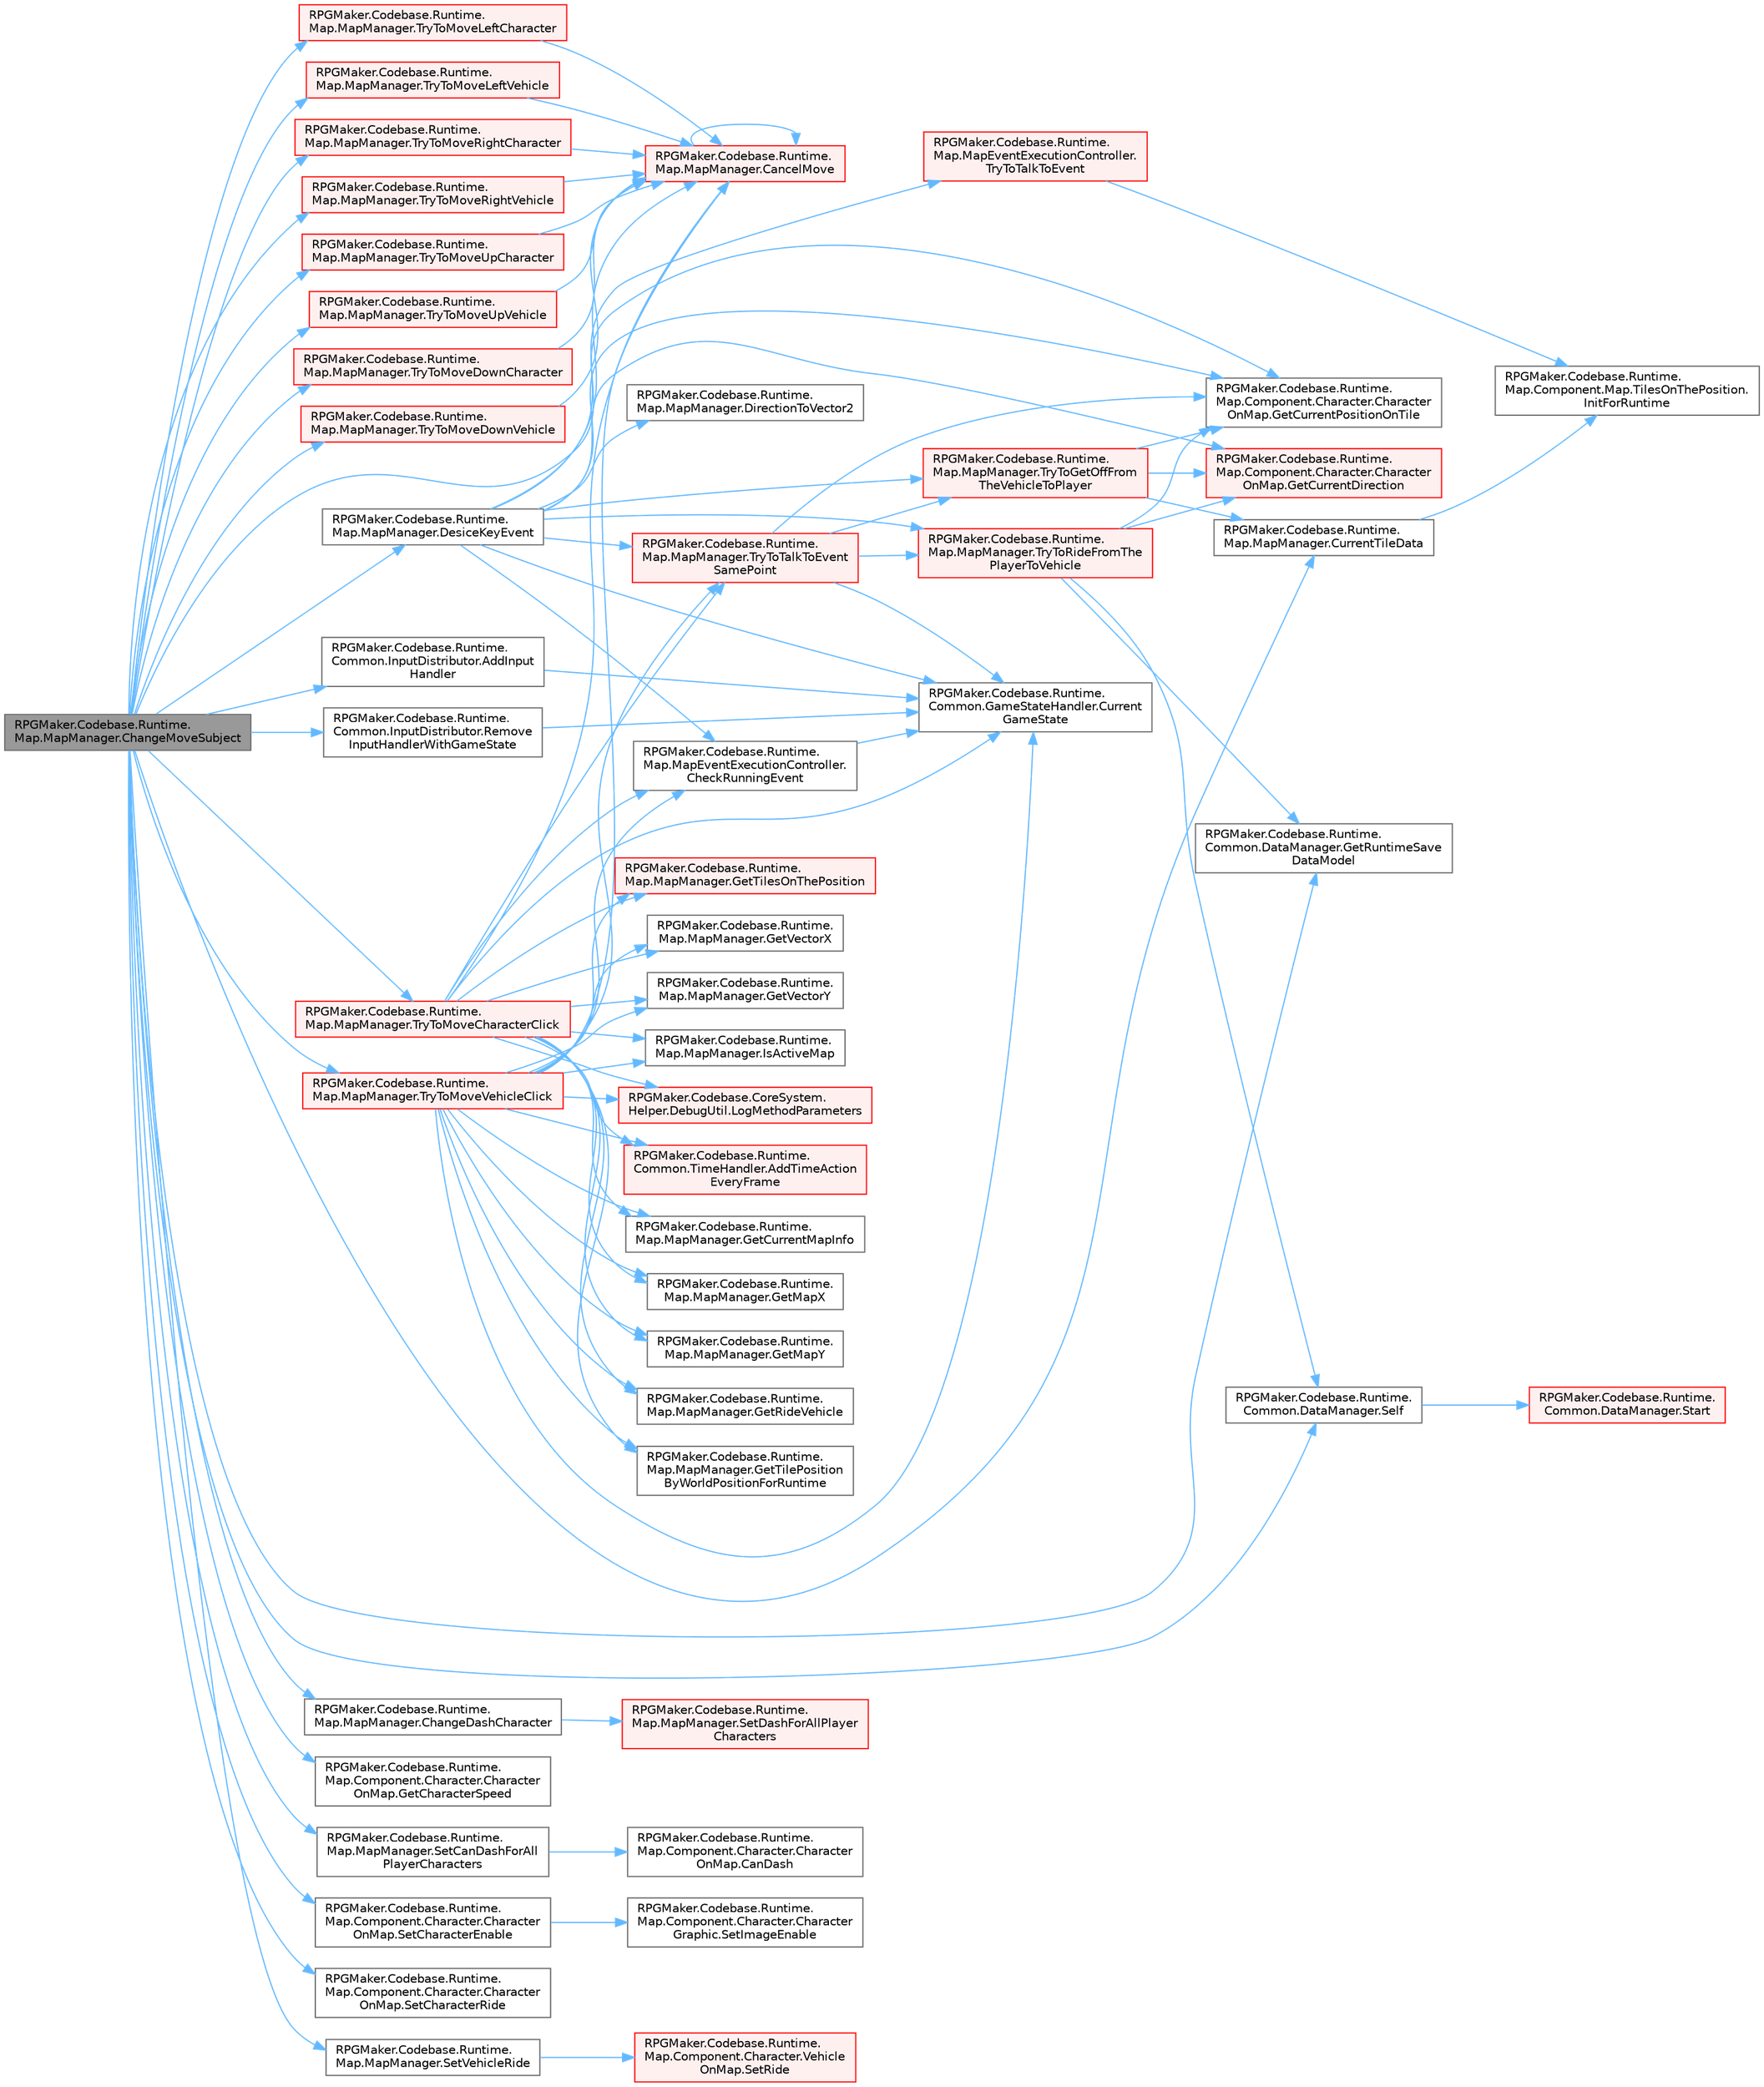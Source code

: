 digraph "RPGMaker.Codebase.Runtime.Map.MapManager.ChangeMoveSubject"
{
 // LATEX_PDF_SIZE
  bgcolor="transparent";
  edge [fontname=Helvetica,fontsize=10,labelfontname=Helvetica,labelfontsize=10];
  node [fontname=Helvetica,fontsize=10,shape=box,height=0.2,width=0.4];
  rankdir="LR";
  Node1 [id="Node000001",label="RPGMaker.Codebase.Runtime.\lMap.MapManager.ChangeMoveSubject",height=0.2,width=0.4,color="gray40", fillcolor="grey60", style="filled", fontcolor="black",tooltip=" "];
  Node1 -> Node2 [id="edge1_Node000001_Node000002",color="steelblue1",style="solid",tooltip=" "];
  Node2 [id="Node000002",label="RPGMaker.Codebase.Runtime.\lCommon.InputDistributor.AddInput\lHandler",height=0.2,width=0.4,color="grey40", fillcolor="white", style="filled",URL="$d3/df6/class_r_p_g_maker_1_1_codebase_1_1_runtime_1_1_common_1_1_input_distributor.html#a402385a83dcdf16396dde4ed413ffc74",tooltip="😁 キーやマウスのイベントに対して実行するコールバック処理の登録"];
  Node2 -> Node3 [id="edge2_Node000002_Node000003",color="steelblue1",style="solid",tooltip=" "];
  Node3 [id="Node000003",label="RPGMaker.Codebase.Runtime.\lCommon.GameStateHandler.Current\lGameState",height=0.2,width=0.4,color="grey40", fillcolor="white", style="filled",URL="$de/d2c/class_r_p_g_maker_1_1_codebase_1_1_runtime_1_1_common_1_1_game_state_handler.html#adce58ef0480f995976ab60592c9add27",tooltip="😁 現在の状態を返却する."];
  Node1 -> Node4 [id="edge3_Node000001_Node000004",color="steelblue1",style="solid",tooltip=" "];
  Node4 [id="Node000004",label="RPGMaker.Codebase.Runtime.\lMap.MapManager.ChangeDashCharacter",height=0.2,width=0.4,color="grey40", fillcolor="white", style="filled",URL="$d5/d0f/class_r_p_g_maker_1_1_codebase_1_1_runtime_1_1_map_1_1_map_manager.html#ae343073e8e052c2d583ec6ea5eb1a04b",tooltip="キャラクターのダッシュ、非ダッシュ切り替え"];
  Node4 -> Node5 [id="edge4_Node000004_Node000005",color="steelblue1",style="solid",tooltip=" "];
  Node5 [id="Node000005",label="RPGMaker.Codebase.Runtime.\lMap.MapManager.SetDashForAllPlayer\lCharacters",height=0.2,width=0.4,color="red", fillcolor="#FFF0F0", style="filled",URL="$d5/d0f/class_r_p_g_maker_1_1_codebase_1_1_runtime_1_1_map_1_1_map_manager.html#ada22aeaa3bfd3b22661663a7a03b111f",tooltip="ダッシュ中かどうかの設定。"];
  Node1 -> Node7 [id="edge5_Node000001_Node000007",color="steelblue1",style="solid",tooltip=" "];
  Node7 [id="Node000007",label="RPGMaker.Codebase.Runtime.\lMap.MapManager.CurrentTileData",height=0.2,width=0.4,color="grey40", fillcolor="white", style="filled",URL="$d5/d0f/class_r_p_g_maker_1_1_codebase_1_1_runtime_1_1_map_1_1_map_manager.html#a6bd3ed94e7072c1d31769481ffb80100",tooltip="現在のマップのTilesOnThePositionを返却"];
  Node7 -> Node8 [id="edge6_Node000007_Node000008",color="steelblue1",style="solid",tooltip=" "];
  Node8 [id="Node000008",label="RPGMaker.Codebase.Runtime.\lMap.Component.Map.TilesOnThePosition.\lInitForRuntime",height=0.2,width=0.4,color="grey40", fillcolor="white", style="filled",URL="$d6/dfd/class_r_p_g_maker_1_1_codebase_1_1_runtime_1_1_map_1_1_component_1_1_map_1_1_tiles_on_the_position.html#a8398da125f7b80fed7caf475f9f03da8",tooltip="初期化"];
  Node1 -> Node9 [id="edge7_Node000001_Node000009",color="steelblue1",style="solid",tooltip=" "];
  Node9 [id="Node000009",label="RPGMaker.Codebase.Runtime.\lMap.MapManager.DesiceKeyEvent",height=0.2,width=0.4,color="grey40", fillcolor="white", style="filled",URL="$d5/d0f/class_r_p_g_maker_1_1_codebase_1_1_runtime_1_1_map_1_1_map_manager.html#a2655da596d391627e8c2f71e6e490b62",tooltip="目の前にイベントがあり、その発動契機がTalkであればイベントを開始する"];
  Node9 -> Node10 [id="edge8_Node000009_Node000010",color="steelblue1",style="solid",tooltip=" "];
  Node10 [id="Node000010",label="RPGMaker.Codebase.Runtime.\lMap.MapManager.CancelMove",height=0.2,width=0.4,color="red", fillcolor="#FFF0F0", style="filled",URL="$d5/d0f/class_r_p_g_maker_1_1_codebase_1_1_runtime_1_1_map_1_1_map_manager.html#aec356ba03028b9e11ece2ceb38d7f3cf",tooltip=" "];
  Node10 -> Node10 [id="edge9_Node000010_Node000010",color="steelblue1",style="solid",tooltip=" "];
  Node9 -> Node15 [id="edge10_Node000009_Node000015",color="steelblue1",style="solid",tooltip=" "];
  Node15 [id="Node000015",label="RPGMaker.Codebase.Runtime.\lMap.MapEventExecutionController.\lCheckRunningEvent",height=0.2,width=0.4,color="grey40", fillcolor="white", style="filled",URL="$db/d6c/class_r_p_g_maker_1_1_codebase_1_1_runtime_1_1_map_1_1_map_event_execution_controller.html#aeaee3de09388ebf0bd140c0e4c831d56",tooltip="イベント実行中で、MAPやバトル側でキー操作を受け付け可能かどうかを返却する"];
  Node15 -> Node3 [id="edge11_Node000015_Node000003",color="steelblue1",style="solid",tooltip=" "];
  Node9 -> Node3 [id="edge12_Node000009_Node000003",color="steelblue1",style="solid",tooltip=" "];
  Node9 -> Node249 [id="edge13_Node000009_Node000249",color="steelblue1",style="solid",tooltip=" "];
  Node249 [id="Node000249",label="RPGMaker.Codebase.Runtime.\lMap.MapManager.DirectionToVector2",height=0.2,width=0.4,color="grey40", fillcolor="white", style="filled",URL="$d5/d0f/class_r_p_g_maker_1_1_codebase_1_1_runtime_1_1_map_1_1_map_manager.html#aeb557b12feaf048ae33b8257e1cb3ba1",tooltip="向きからVector2を取得。"];
  Node9 -> Node177 [id="edge14_Node000009_Node000177",color="steelblue1",style="solid",tooltip=" "];
  Node177 [id="Node000177",label="RPGMaker.Codebase.Runtime.\lMap.Component.Character.Character\lOnMap.GetCurrentDirection",height=0.2,width=0.4,color="red", fillcolor="#FFF0F0", style="filled",URL="$d0/dad/class_r_p_g_maker_1_1_codebase_1_1_runtime_1_1_map_1_1_component_1_1_character_1_1_character_on_map.html#a5fb2129b6ab88b1ef5d20e6a304e0391",tooltip="現在の向きを取得"];
  Node9 -> Node135 [id="edge15_Node000009_Node000135",color="steelblue1",style="solid",tooltip=" "];
  Node135 [id="Node000135",label="RPGMaker.Codebase.Runtime.\lMap.Component.Character.Character\lOnMap.GetCurrentPositionOnTile",height=0.2,width=0.4,color="grey40", fillcolor="white", style="filled",URL="$d0/dad/class_r_p_g_maker_1_1_codebase_1_1_runtime_1_1_map_1_1_component_1_1_character_1_1_character_on_map.html#ad595963f96c284bcc874ab574c3635f4",tooltip="現在のタイル位置を取得"];
  Node9 -> Node231 [id="edge16_Node000009_Node000231",color="steelblue1",style="solid",tooltip=" "];
  Node231 [id="Node000231",label="RPGMaker.Codebase.Runtime.\lMap.MapManager.TryToGetOffFrom\lTheVehicleToPlayer",height=0.2,width=0.4,color="red", fillcolor="#FFF0F0", style="filled",URL="$d5/d0f/class_r_p_g_maker_1_1_codebase_1_1_runtime_1_1_map_1_1_map_manager.html#a3232c5cf05cce0b13dd68035f5ba8604",tooltip="乗り物から降りる"];
  Node231 -> Node7 [id="edge17_Node000231_Node000007",color="steelblue1",style="solid",tooltip=" "];
  Node231 -> Node177 [id="edge18_Node000231_Node000177",color="steelblue1",style="solid",tooltip=" "];
  Node231 -> Node135 [id="edge19_Node000231_Node000135",color="steelblue1",style="solid",tooltip=" "];
  Node9 -> Node243 [id="edge20_Node000009_Node000243",color="steelblue1",style="solid",tooltip=" "];
  Node243 [id="Node000243",label="RPGMaker.Codebase.Runtime.\lMap.MapManager.TryToRideFromThe\lPlayerToVehicle",height=0.2,width=0.4,color="red", fillcolor="#FFF0F0", style="filled",URL="$d5/d0f/class_r_p_g_maker_1_1_codebase_1_1_runtime_1_1_map_1_1_map_manager.html#af833ea891460fe653ce5b7900b86e151",tooltip="乗り物に乗る"];
  Node243 -> Node177 [id="edge21_Node000243_Node000177",color="steelblue1",style="solid",tooltip=" "];
  Node243 -> Node135 [id="edge22_Node000243_Node000135",color="steelblue1",style="solid",tooltip=" "];
  Node243 -> Node48 [id="edge23_Node000243_Node000048",color="steelblue1",style="solid",tooltip=" "];
  Node48 [id="Node000048",label="RPGMaker.Codebase.Runtime.\lCommon.DataManager.GetRuntimeSave\lDataModel",height=0.2,width=0.4,color="grey40", fillcolor="white", style="filled",URL="$d5/d08/class_r_p_g_maker_1_1_codebase_1_1_runtime_1_1_common_1_1_data_manager.html#aa008ccb1bfddc97c2c6618cfe1fe9ab9",tooltip="😁 実行時保存データ・モデル取得"];
  Node243 -> Node51 [id="edge24_Node000243_Node000051",color="steelblue1",style="solid",tooltip=" "];
  Node51 [id="Node000051",label="RPGMaker.Codebase.Runtime.\lCommon.DataManager.Self",height=0.2,width=0.4,color="grey40", fillcolor="white", style="filled",URL="$d5/d08/class_r_p_g_maker_1_1_codebase_1_1_runtime_1_1_common_1_1_data_manager.html#a8f0a40fd71fe0a873d1905e106299934",tooltip="😁 自身"];
  Node51 -> Node52 [id="edge25_Node000051_Node000052",color="steelblue1",style="solid",tooltip=" "];
  Node52 [id="Node000052",label="RPGMaker.Codebase.Runtime.\lCommon.DataManager.Start",height=0.2,width=0.4,color="red", fillcolor="#FFF0F0", style="filled",URL="$d5/d08/class_r_p_g_maker_1_1_codebase_1_1_runtime_1_1_common_1_1_data_manager.html#ace8f5b29b336a071e6383ecdbe0f85c5",tooltip="😁 開始"];
  Node9 -> Node250 [id="edge26_Node000009_Node000250",color="steelblue1",style="solid",tooltip=" "];
  Node250 [id="Node000250",label="RPGMaker.Codebase.Runtime.\lMap.MapEventExecutionController.\lTryToTalkToEvent",height=0.2,width=0.4,color="red", fillcolor="#FFF0F0", style="filled",URL="$db/d6c/class_r_p_g_maker_1_1_codebase_1_1_runtime_1_1_map_1_1_map_event_execution_controller.html#af3617ac5a414c04e062dc020dadefd74",tooltip="アクションキーでイベントを実行する"];
  Node250 -> Node8 [id="edge27_Node000250_Node000008",color="steelblue1",style="solid",tooltip=" "];
  Node9 -> Node230 [id="edge28_Node000009_Node000230",color="steelblue1",style="solid",tooltip=" "];
  Node230 [id="Node000230",label="RPGMaker.Codebase.Runtime.\lMap.MapManager.TryToTalkToEvent\lSamePoint",height=0.2,width=0.4,color="red", fillcolor="#FFF0F0", style="filled",URL="$d5/d0f/class_r_p_g_maker_1_1_codebase_1_1_runtime_1_1_map_1_1_map_manager.html#a0fbfc4078a6e1d77a62009a7ac3985c4",tooltip=" "];
  Node230 -> Node3 [id="edge29_Node000230_Node000003",color="steelblue1",style="solid",tooltip=" "];
  Node230 -> Node135 [id="edge30_Node000230_Node000135",color="steelblue1",style="solid",tooltip=" "];
  Node230 -> Node231 [id="edge31_Node000230_Node000231",color="steelblue1",style="solid",tooltip=" "];
  Node230 -> Node243 [id="edge32_Node000230_Node000243",color="steelblue1",style="solid",tooltip=" "];
  Node1 -> Node251 [id="edge33_Node000001_Node000251",color="steelblue1",style="solid",tooltip=" "];
  Node251 [id="Node000251",label="RPGMaker.Codebase.Runtime.\lMap.Component.Character.Character\lOnMap.GetCharacterSpeed",height=0.2,width=0.4,color="grey40", fillcolor="white", style="filled",URL="$d0/dad/class_r_p_g_maker_1_1_codebase_1_1_runtime_1_1_map_1_1_component_1_1_character_1_1_character_on_map.html#a3728efd56f8c93ccb040cbb6523854e2",tooltip=" "];
  Node1 -> Node135 [id="edge34_Node000001_Node000135",color="steelblue1",style="solid",tooltip=" "];
  Node1 -> Node48 [id="edge35_Node000001_Node000048",color="steelblue1",style="solid",tooltip=" "];
  Node1 -> Node252 [id="edge36_Node000001_Node000252",color="steelblue1",style="solid",tooltip=" "];
  Node252 [id="Node000252",label="RPGMaker.Codebase.Runtime.\lCommon.InputDistributor.Remove\lInputHandlerWithGameState",height=0.2,width=0.4,color="grey40", fillcolor="white", style="filled",URL="$d3/df6/class_r_p_g_maker_1_1_codebase_1_1_runtime_1_1_common_1_1_input_distributor.html#a94f2b7f6d7e8ce2a8cef3862a2199c67",tooltip="😁 GameStateに紐づくキーやマウスのイベントを破棄する"];
  Node252 -> Node3 [id="edge37_Node000252_Node000003",color="steelblue1",style="solid",tooltip=" "];
  Node1 -> Node51 [id="edge38_Node000001_Node000051",color="steelblue1",style="solid",tooltip=" "];
  Node1 -> Node96 [id="edge39_Node000001_Node000096",color="steelblue1",style="solid",tooltip=" "];
  Node96 [id="Node000096",label="RPGMaker.Codebase.Runtime.\lMap.MapManager.SetCanDashForAll\lPlayerCharacters",height=0.2,width=0.4,color="grey40", fillcolor="white", style="filled",URL="$d5/d0f/class_r_p_g_maker_1_1_codebase_1_1_runtime_1_1_map_1_1_map_manager.html#ad6f2476571aacddc416bc299ab747122",tooltip="ダッシュ可能かどうかの設定。"];
  Node96 -> Node97 [id="edge40_Node000096_Node000097",color="steelblue1",style="solid",tooltip=" "];
  Node97 [id="Node000097",label="RPGMaker.Codebase.Runtime.\lMap.Component.Character.Character\lOnMap.CanDash",height=0.2,width=0.4,color="grey40", fillcolor="white", style="filled",URL="$d0/dad/class_r_p_g_maker_1_1_codebase_1_1_runtime_1_1_map_1_1_component_1_1_character_1_1_character_on_map.html#a3fc00738746a32a3f613a3eff7fc1ee1",tooltip=" "];
  Node1 -> Node241 [id="edge41_Node000001_Node000241",color="steelblue1",style="solid",tooltip=" "];
  Node241 [id="Node000241",label="RPGMaker.Codebase.Runtime.\lMap.Component.Character.Character\lOnMap.SetCharacterEnable",height=0.2,width=0.4,color="grey40", fillcolor="white", style="filled",URL="$d0/dad/class_r_p_g_maker_1_1_codebase_1_1_runtime_1_1_map_1_1_component_1_1_character_1_1_character_on_map.html#a756f1d45637d9696729bae9d07e79b81",tooltip=" "];
  Node241 -> Node242 [id="edge42_Node000241_Node000242",color="steelblue1",style="solid",tooltip=" "];
  Node242 [id="Node000242",label="RPGMaker.Codebase.Runtime.\lMap.Component.Character.Character\lGraphic.SetImageEnable",height=0.2,width=0.4,color="grey40", fillcolor="white", style="filled",URL="$da/d44/class_r_p_g_maker_1_1_codebase_1_1_runtime_1_1_map_1_1_component_1_1_character_1_1_character_graphic.html#ac33a03bd570ff0d21a2a74bebf8a949c",tooltip="😁 画像の表示を有効にするかどうかの切り替え"];
  Node1 -> Node253 [id="edge43_Node000001_Node000253",color="steelblue1",style="solid",tooltip=" "];
  Node253 [id="Node000253",label="RPGMaker.Codebase.Runtime.\lMap.Component.Character.Character\lOnMap.SetCharacterRide",height=0.2,width=0.4,color="grey40", fillcolor="white", style="filled",URL="$d0/dad/class_r_p_g_maker_1_1_codebase_1_1_runtime_1_1_map_1_1_component_1_1_character_1_1_character_on_map.html#a4b089ec6488b17ceb7a6990d08a165f3",tooltip=" "];
  Node1 -> Node254 [id="edge44_Node000001_Node000254",color="steelblue1",style="solid",tooltip=" "];
  Node254 [id="Node000254",label="RPGMaker.Codebase.Runtime.\lMap.MapManager.SetVehicleRide",height=0.2,width=0.4,color="grey40", fillcolor="white", style="filled",URL="$d5/d0f/class_r_p_g_maker_1_1_codebase_1_1_runtime_1_1_map_1_1_map_manager.html#af10ca0bbb27b59ceedfbdc9e4b8d5894",tooltip=" "];
  Node254 -> Node255 [id="edge45_Node000254_Node000255",color="steelblue1",style="solid",tooltip=" "];
  Node255 [id="Node000255",label="RPGMaker.Codebase.Runtime.\lMap.Component.Character.Vehicle\lOnMap.SetRide",height=0.2,width=0.4,color="red", fillcolor="#FFF0F0", style="filled",URL="$d0/d9c/class_r_p_g_maker_1_1_codebase_1_1_runtime_1_1_map_1_1_component_1_1_character_1_1_vehicle_on_map.html#a1d8d7632dc035102e2a6e9f6f13df60e",tooltip="乗降状態を設定。"];
  Node1 -> Node260 [id="edge46_Node000001_Node000260",color="steelblue1",style="solid",tooltip=" "];
  Node260 [id="Node000260",label="RPGMaker.Codebase.Runtime.\lMap.MapManager.TryToMoveCharacterClick",height=0.2,width=0.4,color="red", fillcolor="#FFF0F0", style="filled",URL="$d5/d0f/class_r_p_g_maker_1_1_codebase_1_1_runtime_1_1_map_1_1_map_manager.html#a3a7ad6e6d848e31770443541b2113049",tooltip="キャラクターの移動を試行する （対象位置が進入不可の場合は向きだけ変える）"];
  Node260 -> Node131 [id="edge47_Node000260_Node000131",color="steelblue1",style="solid",tooltip=" "];
  Node131 [id="Node000131",label="RPGMaker.Codebase.Runtime.\lCommon.TimeHandler.AddTimeAction\lEveryFrame",height=0.2,width=0.4,color="red", fillcolor="#FFF0F0", style="filled",URL="$d3/dac/class_r_p_g_maker_1_1_codebase_1_1_runtime_1_1_common_1_1_time_handler.html#ac9871a57a401c0da5670b07803acc775",tooltip="😁 実行するActionの登録（毎フレーム）"];
  Node260 -> Node10 [id="edge48_Node000260_Node000010",color="steelblue1",style="solid",tooltip=" "];
  Node260 -> Node15 [id="edge49_Node000260_Node000015",color="steelblue1",style="solid",tooltip=" "];
  Node260 -> Node3 [id="edge50_Node000260_Node000003",color="steelblue1",style="solid",tooltip=" "];
  Node260 -> Node261 [id="edge51_Node000260_Node000261",color="steelblue1",style="solid",tooltip=" "];
  Node261 [id="Node000261",label="RPGMaker.Codebase.Runtime.\lMap.MapManager.GetCurrentMapInfo",height=0.2,width=0.4,color="grey40", fillcolor="white", style="filled",URL="$d5/d0f/class_r_p_g_maker_1_1_codebase_1_1_runtime_1_1_map_1_1_map_manager.html#a79c2c0f6890abd9eb4fb1e5a60fadd82",tooltip=" "];
  Node260 -> Node27 [id="edge52_Node000260_Node000027",color="steelblue1",style="solid",tooltip=" "];
  Node27 [id="Node000027",label="RPGMaker.Codebase.Runtime.\lMap.MapManager.GetMapX",height=0.2,width=0.4,color="grey40", fillcolor="white", style="filled",URL="$d5/d0f/class_r_p_g_maker_1_1_codebase_1_1_runtime_1_1_map_1_1_map_manager.html#ae295af6e489588fd588c53c234f8431b",tooltip=" "];
  Node260 -> Node28 [id="edge53_Node000260_Node000028",color="steelblue1",style="solid",tooltip=" "];
  Node28 [id="Node000028",label="RPGMaker.Codebase.Runtime.\lMap.MapManager.GetMapY",height=0.2,width=0.4,color="grey40", fillcolor="white", style="filled",URL="$d5/d0f/class_r_p_g_maker_1_1_codebase_1_1_runtime_1_1_map_1_1_map_manager.html#a9d72367ad83cfe26b269e0ce57a79ac9",tooltip=" "];
  Node260 -> Node262 [id="edge54_Node000260_Node000262",color="steelblue1",style="solid",tooltip=" "];
  Node262 [id="Node000262",label="RPGMaker.Codebase.Runtime.\lMap.MapManager.GetRideVehicle",height=0.2,width=0.4,color="grey40", fillcolor="white", style="filled",URL="$d5/d0f/class_r_p_g_maker_1_1_codebase_1_1_runtime_1_1_map_1_1_map_manager.html#a8fe8f2743b2de9356a7e85b343572cf0",tooltip="現在搭乗中の乗り物を返却"];
  Node260 -> Node263 [id="edge55_Node000260_Node000263",color="steelblue1",style="solid",tooltip=" "];
  Node263 [id="Node000263",label="RPGMaker.Codebase.Runtime.\lMap.MapManager.GetTilePosition\lByWorldPositionForRuntime",height=0.2,width=0.4,color="grey40", fillcolor="white", style="filled",URL="$d5/d0f/class_r_p_g_maker_1_1_codebase_1_1_runtime_1_1_map_1_1_map_manager.html#a817675e160b7bd9a30fe17d34c1bf7fc",tooltip="ワールド座標をタイル座標に変換"];
  Node260 -> Node264 [id="edge56_Node000260_Node000264",color="steelblue1",style="solid",tooltip=" "];
  Node264 [id="Node000264",label="RPGMaker.Codebase.Runtime.\lMap.MapManager.GetTilesOnThePosition",height=0.2,width=0.4,color="red", fillcolor="#FFF0F0", style="filled",URL="$d5/d0f/class_r_p_g_maker_1_1_codebase_1_1_runtime_1_1_map_1_1_map_manager.html#ac63c4e7b843532044204b92a7753fc9b",tooltip=" "];
  Node260 -> Node24 [id="edge57_Node000260_Node000024",color="steelblue1",style="solid",tooltip=" "];
  Node24 [id="Node000024",label="RPGMaker.Codebase.Runtime.\lMap.MapManager.GetVectorX",height=0.2,width=0.4,color="grey40", fillcolor="white", style="filled",URL="$d5/d0f/class_r_p_g_maker_1_1_codebase_1_1_runtime_1_1_map_1_1_map_manager.html#a1f7bc3f262c92e2fa915d56b5830bd05",tooltip=" "];
  Node260 -> Node25 [id="edge58_Node000260_Node000025",color="steelblue1",style="solid",tooltip=" "];
  Node25 [id="Node000025",label="RPGMaker.Codebase.Runtime.\lMap.MapManager.GetVectorY",height=0.2,width=0.4,color="grey40", fillcolor="white", style="filled",URL="$d5/d0f/class_r_p_g_maker_1_1_codebase_1_1_runtime_1_1_map_1_1_map_manager.html#ababa76dd1a917c93bfbfa072112b87a0",tooltip=" "];
  Node260 -> Node32 [id="edge59_Node000260_Node000032",color="steelblue1",style="solid",tooltip=" "];
  Node32 [id="Node000032",label="RPGMaker.Codebase.Runtime.\lMap.MapManager.IsActiveMap",height=0.2,width=0.4,color="grey40", fillcolor="white", style="filled",URL="$d5/d0f/class_r_p_g_maker_1_1_codebase_1_1_runtime_1_1_map_1_1_map_manager.html#a401fcee71fd35aafad253d62a385f27a",tooltip=" "];
  Node260 -> Node265 [id="edge60_Node000260_Node000265",color="steelblue1",style="solid",tooltip=" "];
  Node265 [id="Node000265",label="RPGMaker.Codebase.CoreSystem.\lHelper.DebugUtil.LogMethodParameters",height=0.2,width=0.4,color="red", fillcolor="#FFF0F0", style="filled",URL="$d0/dba/class_r_p_g_maker_1_1_codebase_1_1_core_system_1_1_helper_1_1_debug_util.html#afd803d2cba3554acfb16b440a814bd48",tooltip="😁 メソッドと引数列をUnityコンソールに表示する。"];
  Node260 -> Node230 [id="edge61_Node000260_Node000230",color="steelblue1",style="solid",tooltip=" "];
  Node1 -> Node267 [id="edge62_Node000001_Node000267",color="steelblue1",style="solid",tooltip=" "];
  Node267 [id="Node000267",label="RPGMaker.Codebase.Runtime.\lMap.MapManager.TryToMoveDownCharacter",height=0.2,width=0.4,color="red", fillcolor="#FFF0F0", style="filled",URL="$d5/d0f/class_r_p_g_maker_1_1_codebase_1_1_runtime_1_1_map_1_1_map_manager.html#ab602fb3908c965ecbdfa140fa64e3de4",tooltip=" "];
  Node267 -> Node10 [id="edge63_Node000267_Node000010",color="steelblue1",style="solid",tooltip=" "];
  Node1 -> Node268 [id="edge64_Node000001_Node000268",color="steelblue1",style="solid",tooltip=" "];
  Node268 [id="Node000268",label="RPGMaker.Codebase.Runtime.\lMap.MapManager.TryToMoveDownVehicle",height=0.2,width=0.4,color="red", fillcolor="#FFF0F0", style="filled",URL="$d5/d0f/class_r_p_g_maker_1_1_codebase_1_1_runtime_1_1_map_1_1_map_manager.html#a476c0a4fd7efbcd64fb342d4988ba6f7",tooltip=" "];
  Node268 -> Node10 [id="edge65_Node000268_Node000010",color="steelblue1",style="solid",tooltip=" "];
  Node1 -> Node269 [id="edge66_Node000001_Node000269",color="steelblue1",style="solid",tooltip=" "];
  Node269 [id="Node000269",label="RPGMaker.Codebase.Runtime.\lMap.MapManager.TryToMoveLeftCharacter",height=0.2,width=0.4,color="red", fillcolor="#FFF0F0", style="filled",URL="$d5/d0f/class_r_p_g_maker_1_1_codebase_1_1_runtime_1_1_map_1_1_map_manager.html#a1d7da40eb2e0a29eda0e228f434a77ec",tooltip="Actionへの代入時に内容が確認しやすいように、各向き分メソッドを用意。"];
  Node269 -> Node10 [id="edge67_Node000269_Node000010",color="steelblue1",style="solid",tooltip=" "];
  Node1 -> Node270 [id="edge68_Node000001_Node000270",color="steelblue1",style="solid",tooltip=" "];
  Node270 [id="Node000270",label="RPGMaker.Codebase.Runtime.\lMap.MapManager.TryToMoveLeftVehicle",height=0.2,width=0.4,color="red", fillcolor="#FFF0F0", style="filled",URL="$d5/d0f/class_r_p_g_maker_1_1_codebase_1_1_runtime_1_1_map_1_1_map_manager.html#a8efa0bcf03ce7e5b2b1746ccc3ee13c0",tooltip="Actionへの代入時に内容が確認しやすいように、各向き分メソッドを用意。"];
  Node270 -> Node10 [id="edge69_Node000270_Node000010",color="steelblue1",style="solid",tooltip=" "];
  Node1 -> Node271 [id="edge70_Node000001_Node000271",color="steelblue1",style="solid",tooltip=" "];
  Node271 [id="Node000271",label="RPGMaker.Codebase.Runtime.\lMap.MapManager.TryToMoveRightCharacter",height=0.2,width=0.4,color="red", fillcolor="#FFF0F0", style="filled",URL="$d5/d0f/class_r_p_g_maker_1_1_codebase_1_1_runtime_1_1_map_1_1_map_manager.html#a4de669f540fb731c58fe2aaf3218c235",tooltip=" "];
  Node271 -> Node10 [id="edge71_Node000271_Node000010",color="steelblue1",style="solid",tooltip=" "];
  Node1 -> Node272 [id="edge72_Node000001_Node000272",color="steelblue1",style="solid",tooltip=" "];
  Node272 [id="Node000272",label="RPGMaker.Codebase.Runtime.\lMap.MapManager.TryToMoveRightVehicle",height=0.2,width=0.4,color="red", fillcolor="#FFF0F0", style="filled",URL="$d5/d0f/class_r_p_g_maker_1_1_codebase_1_1_runtime_1_1_map_1_1_map_manager.html#a3ec5763f85b5b41539237530c5806901",tooltip=" "];
  Node272 -> Node10 [id="edge73_Node000272_Node000010",color="steelblue1",style="solid",tooltip=" "];
  Node1 -> Node273 [id="edge74_Node000001_Node000273",color="steelblue1",style="solid",tooltip=" "];
  Node273 [id="Node000273",label="RPGMaker.Codebase.Runtime.\lMap.MapManager.TryToMoveUpCharacter",height=0.2,width=0.4,color="red", fillcolor="#FFF0F0", style="filled",URL="$d5/d0f/class_r_p_g_maker_1_1_codebase_1_1_runtime_1_1_map_1_1_map_manager.html#ac3d79e5a98a34a7f08f34402600f7a57",tooltip=" "];
  Node273 -> Node10 [id="edge75_Node000273_Node000010",color="steelblue1",style="solid",tooltip=" "];
  Node1 -> Node274 [id="edge76_Node000001_Node000274",color="steelblue1",style="solid",tooltip=" "];
  Node274 [id="Node000274",label="RPGMaker.Codebase.Runtime.\lMap.MapManager.TryToMoveUpVehicle",height=0.2,width=0.4,color="red", fillcolor="#FFF0F0", style="filled",URL="$d5/d0f/class_r_p_g_maker_1_1_codebase_1_1_runtime_1_1_map_1_1_map_manager.html#ac56d14e743bf2942bb37db5c5954063e",tooltip=" "];
  Node274 -> Node10 [id="edge77_Node000274_Node000010",color="steelblue1",style="solid",tooltip=" "];
  Node1 -> Node275 [id="edge78_Node000001_Node000275",color="steelblue1",style="solid",tooltip=" "];
  Node275 [id="Node000275",label="RPGMaker.Codebase.Runtime.\lMap.MapManager.TryToMoveVehicleClick",height=0.2,width=0.4,color="red", fillcolor="#FFF0F0", style="filled",URL="$d5/d0f/class_r_p_g_maker_1_1_codebase_1_1_runtime_1_1_map_1_1_map_manager.html#a6ee6f9efcc536de03d0f38f5d3de8e9e",tooltip="キャラクターの移動を試行する （対象位置が進入不可の場合は向きだけ変える）"];
  Node275 -> Node131 [id="edge79_Node000275_Node000131",color="steelblue1",style="solid",tooltip=" "];
  Node275 -> Node10 [id="edge80_Node000275_Node000010",color="steelblue1",style="solid",tooltip=" "];
  Node275 -> Node15 [id="edge81_Node000275_Node000015",color="steelblue1",style="solid",tooltip=" "];
  Node275 -> Node3 [id="edge82_Node000275_Node000003",color="steelblue1",style="solid",tooltip=" "];
  Node275 -> Node261 [id="edge83_Node000275_Node000261",color="steelblue1",style="solid",tooltip=" "];
  Node275 -> Node27 [id="edge84_Node000275_Node000027",color="steelblue1",style="solid",tooltip=" "];
  Node275 -> Node28 [id="edge85_Node000275_Node000028",color="steelblue1",style="solid",tooltip=" "];
  Node275 -> Node262 [id="edge86_Node000275_Node000262",color="steelblue1",style="solid",tooltip=" "];
  Node275 -> Node263 [id="edge87_Node000275_Node000263",color="steelblue1",style="solid",tooltip=" "];
  Node275 -> Node264 [id="edge88_Node000275_Node000264",color="steelblue1",style="solid",tooltip=" "];
  Node275 -> Node24 [id="edge89_Node000275_Node000024",color="steelblue1",style="solid",tooltip=" "];
  Node275 -> Node25 [id="edge90_Node000275_Node000025",color="steelblue1",style="solid",tooltip=" "];
  Node275 -> Node32 [id="edge91_Node000275_Node000032",color="steelblue1",style="solid",tooltip=" "];
  Node275 -> Node265 [id="edge92_Node000275_Node000265",color="steelblue1",style="solid",tooltip=" "];
  Node275 -> Node230 [id="edge93_Node000275_Node000230",color="steelblue1",style="solid",tooltip=" "];
}
